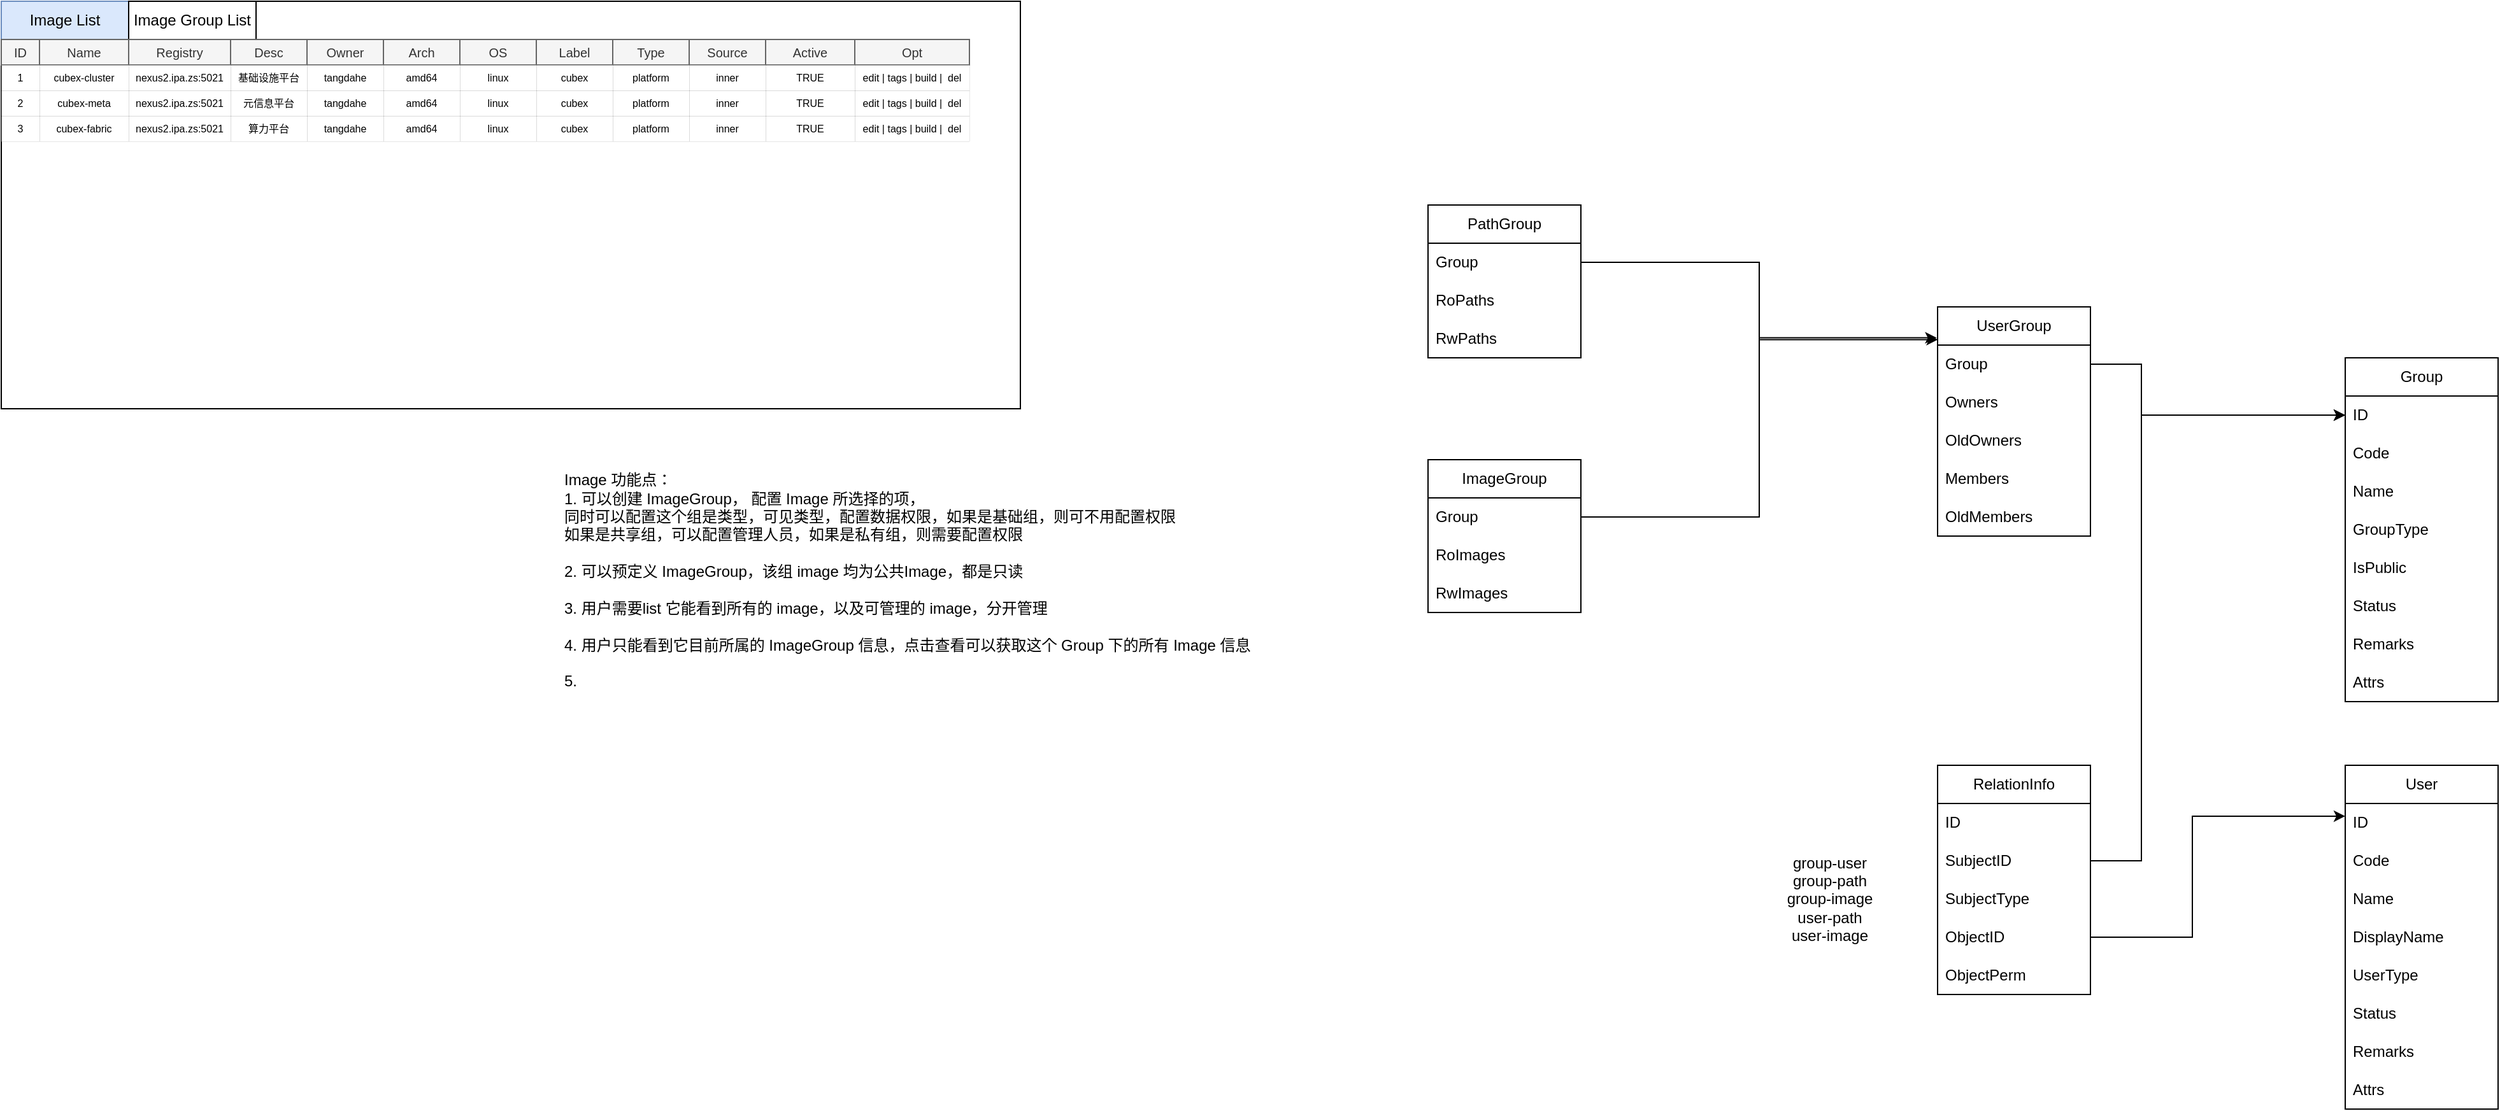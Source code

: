 <mxfile version="26.2.13">
  <diagram name="第 1 页" id="2D1KnvRfuje3hYElopcw">
    <mxGraphModel dx="1812" dy="541" grid="1" gridSize="10" guides="1" tooltips="1" connect="1" arrows="1" fold="1" page="1" pageScale="1" pageWidth="827" pageHeight="1169" math="0" shadow="0">
      <root>
        <mxCell id="0" />
        <mxCell id="1" parent="0" />
        <mxCell id="u_VPmIJtdGROKIeChcOp-2" value="Group" style="swimlane;fontStyle=0;childLayout=stackLayout;horizontal=1;startSize=30;horizontalStack=0;resizeParent=1;resizeParentMax=0;resizeLast=0;collapsible=1;marginBottom=0;whiteSpace=wrap;html=1;" vertex="1" parent="1">
          <mxGeometry x="1080" y="360" width="120" height="270" as="geometry" />
        </mxCell>
        <mxCell id="u_VPmIJtdGROKIeChcOp-3" value="ID" style="text;strokeColor=none;fillColor=none;align=left;verticalAlign=middle;spacingLeft=4;spacingRight=4;overflow=hidden;points=[[0,0.5],[1,0.5]];portConstraint=eastwest;rotatable=0;whiteSpace=wrap;html=1;" vertex="1" parent="u_VPmIJtdGROKIeChcOp-2">
          <mxGeometry y="30" width="120" height="30" as="geometry" />
        </mxCell>
        <mxCell id="u_VPmIJtdGROKIeChcOp-4" value="Code" style="text;strokeColor=none;fillColor=none;align=left;verticalAlign=middle;spacingLeft=4;spacingRight=4;overflow=hidden;points=[[0,0.5],[1,0.5]];portConstraint=eastwest;rotatable=0;whiteSpace=wrap;html=1;" vertex="1" parent="u_VPmIJtdGROKIeChcOp-2">
          <mxGeometry y="60" width="120" height="30" as="geometry" />
        </mxCell>
        <mxCell id="u_VPmIJtdGROKIeChcOp-5" value="Name" style="text;strokeColor=none;fillColor=none;align=left;verticalAlign=middle;spacingLeft=4;spacingRight=4;overflow=hidden;points=[[0,0.5],[1,0.5]];portConstraint=eastwest;rotatable=0;whiteSpace=wrap;html=1;" vertex="1" parent="u_VPmIJtdGROKIeChcOp-2">
          <mxGeometry y="90" width="120" height="30" as="geometry" />
        </mxCell>
        <mxCell id="u_VPmIJtdGROKIeChcOp-8" value="GroupType" style="text;strokeColor=none;fillColor=none;align=left;verticalAlign=middle;spacingLeft=4;spacingRight=4;overflow=hidden;points=[[0,0.5],[1,0.5]];portConstraint=eastwest;rotatable=0;whiteSpace=wrap;html=1;" vertex="1" parent="u_VPmIJtdGROKIeChcOp-2">
          <mxGeometry y="120" width="120" height="30" as="geometry" />
        </mxCell>
        <mxCell id="u_VPmIJtdGROKIeChcOp-24" value="IsPublic" style="text;strokeColor=none;fillColor=none;align=left;verticalAlign=middle;spacingLeft=4;spacingRight=4;overflow=hidden;points=[[0,0.5],[1,0.5]];portConstraint=eastwest;rotatable=0;whiteSpace=wrap;html=1;" vertex="1" parent="u_VPmIJtdGROKIeChcOp-2">
          <mxGeometry y="150" width="120" height="30" as="geometry" />
        </mxCell>
        <mxCell id="u_VPmIJtdGROKIeChcOp-7" value="Status" style="text;strokeColor=none;fillColor=none;align=left;verticalAlign=middle;spacingLeft=4;spacingRight=4;overflow=hidden;points=[[0,0.5],[1,0.5]];portConstraint=eastwest;rotatable=0;whiteSpace=wrap;html=1;" vertex="1" parent="u_VPmIJtdGROKIeChcOp-2">
          <mxGeometry y="180" width="120" height="30" as="geometry" />
        </mxCell>
        <mxCell id="u_VPmIJtdGROKIeChcOp-10" value="Remarks" style="text;strokeColor=none;fillColor=none;align=left;verticalAlign=middle;spacingLeft=4;spacingRight=4;overflow=hidden;points=[[0,0.5],[1,0.5]];portConstraint=eastwest;rotatable=0;whiteSpace=wrap;html=1;" vertex="1" parent="u_VPmIJtdGROKIeChcOp-2">
          <mxGeometry y="210" width="120" height="30" as="geometry" />
        </mxCell>
        <mxCell id="u_VPmIJtdGROKIeChcOp-9" value="Attrs" style="text;strokeColor=none;fillColor=none;align=left;verticalAlign=middle;spacingLeft=4;spacingRight=4;overflow=hidden;points=[[0,0.5],[1,0.5]];portConstraint=eastwest;rotatable=0;whiteSpace=wrap;html=1;" vertex="1" parent="u_VPmIJtdGROKIeChcOp-2">
          <mxGeometry y="240" width="120" height="30" as="geometry" />
        </mxCell>
        <mxCell id="u_VPmIJtdGROKIeChcOp-11" value="UserGroup" style="swimlane;fontStyle=0;childLayout=stackLayout;horizontal=1;startSize=30;horizontalStack=0;resizeParent=1;resizeParentMax=0;resizeLast=0;collapsible=1;marginBottom=0;whiteSpace=wrap;html=1;" vertex="1" parent="1">
          <mxGeometry x="760" y="320" width="120" height="180" as="geometry" />
        </mxCell>
        <mxCell id="u_VPmIJtdGROKIeChcOp-12" value="Group" style="text;strokeColor=none;fillColor=none;align=left;verticalAlign=middle;spacingLeft=4;spacingRight=4;overflow=hidden;points=[[0,0.5],[1,0.5]];portConstraint=eastwest;rotatable=0;whiteSpace=wrap;html=1;" vertex="1" parent="u_VPmIJtdGROKIeChcOp-11">
          <mxGeometry y="30" width="120" height="30" as="geometry" />
        </mxCell>
        <mxCell id="u_VPmIJtdGROKIeChcOp-13" value="Owners" style="text;strokeColor=none;fillColor=none;align=left;verticalAlign=middle;spacingLeft=4;spacingRight=4;overflow=hidden;points=[[0,0.5],[1,0.5]];portConstraint=eastwest;rotatable=0;whiteSpace=wrap;html=1;" vertex="1" parent="u_VPmIJtdGROKIeChcOp-11">
          <mxGeometry y="60" width="120" height="30" as="geometry" />
        </mxCell>
        <mxCell id="u_VPmIJtdGROKIeChcOp-27" value="OldOwners" style="text;strokeColor=none;fillColor=none;align=left;verticalAlign=middle;spacingLeft=4;spacingRight=4;overflow=hidden;points=[[0,0.5],[1,0.5]];portConstraint=eastwest;rotatable=0;whiteSpace=wrap;html=1;" vertex="1" parent="u_VPmIJtdGROKIeChcOp-11">
          <mxGeometry y="90" width="120" height="30" as="geometry" />
        </mxCell>
        <mxCell id="u_VPmIJtdGROKIeChcOp-14" value="Members" style="text;strokeColor=none;fillColor=none;align=left;verticalAlign=middle;spacingLeft=4;spacingRight=4;overflow=hidden;points=[[0,0.5],[1,0.5]];portConstraint=eastwest;rotatable=0;whiteSpace=wrap;html=1;" vertex="1" parent="u_VPmIJtdGROKIeChcOp-11">
          <mxGeometry y="120" width="120" height="30" as="geometry" />
        </mxCell>
        <mxCell id="u_VPmIJtdGROKIeChcOp-28" value="OldMembers" style="text;strokeColor=none;fillColor=none;align=left;verticalAlign=middle;spacingLeft=4;spacingRight=4;overflow=hidden;points=[[0,0.5],[1,0.5]];portConstraint=eastwest;rotatable=0;whiteSpace=wrap;html=1;" vertex="1" parent="u_VPmIJtdGROKIeChcOp-11">
          <mxGeometry y="150" width="120" height="30" as="geometry" />
        </mxCell>
        <mxCell id="u_VPmIJtdGROKIeChcOp-16" value="PathGroup" style="swimlane;fontStyle=0;childLayout=stackLayout;horizontal=1;startSize=30;horizontalStack=0;resizeParent=1;resizeParentMax=0;resizeLast=0;collapsible=1;marginBottom=0;whiteSpace=wrap;html=1;" vertex="1" parent="1">
          <mxGeometry x="360" y="240" width="120" height="120" as="geometry" />
        </mxCell>
        <mxCell id="u_VPmIJtdGROKIeChcOp-17" value="Group" style="text;strokeColor=none;fillColor=none;align=left;verticalAlign=middle;spacingLeft=4;spacingRight=4;overflow=hidden;points=[[0,0.5],[1,0.5]];portConstraint=eastwest;rotatable=0;whiteSpace=wrap;html=1;" vertex="1" parent="u_VPmIJtdGROKIeChcOp-16">
          <mxGeometry y="30" width="120" height="30" as="geometry" />
        </mxCell>
        <mxCell id="u_VPmIJtdGROKIeChcOp-18" value="RoPaths" style="text;strokeColor=none;fillColor=none;align=left;verticalAlign=middle;spacingLeft=4;spacingRight=4;overflow=hidden;points=[[0,0.5],[1,0.5]];portConstraint=eastwest;rotatable=0;whiteSpace=wrap;html=1;" vertex="1" parent="u_VPmIJtdGROKIeChcOp-16">
          <mxGeometry y="60" width="120" height="30" as="geometry" />
        </mxCell>
        <mxCell id="u_VPmIJtdGROKIeChcOp-19" value="RwPaths" style="text;strokeColor=none;fillColor=none;align=left;verticalAlign=middle;spacingLeft=4;spacingRight=4;overflow=hidden;points=[[0,0.5],[1,0.5]];portConstraint=eastwest;rotatable=0;whiteSpace=wrap;html=1;" vertex="1" parent="u_VPmIJtdGROKIeChcOp-16">
          <mxGeometry y="90" width="120" height="30" as="geometry" />
        </mxCell>
        <mxCell id="u_VPmIJtdGROKIeChcOp-20" value="ImageGroup" style="swimlane;fontStyle=0;childLayout=stackLayout;horizontal=1;startSize=30;horizontalStack=0;resizeParent=1;resizeParentMax=0;resizeLast=0;collapsible=1;marginBottom=0;whiteSpace=wrap;html=1;" vertex="1" parent="1">
          <mxGeometry x="360" y="440" width="120" height="120" as="geometry" />
        </mxCell>
        <mxCell id="u_VPmIJtdGROKIeChcOp-21" value="Group" style="text;strokeColor=none;fillColor=none;align=left;verticalAlign=middle;spacingLeft=4;spacingRight=4;overflow=hidden;points=[[0,0.5],[1,0.5]];portConstraint=eastwest;rotatable=0;whiteSpace=wrap;html=1;" vertex="1" parent="u_VPmIJtdGROKIeChcOp-20">
          <mxGeometry y="30" width="120" height="30" as="geometry" />
        </mxCell>
        <mxCell id="u_VPmIJtdGROKIeChcOp-22" value="RoImages" style="text;strokeColor=none;fillColor=none;align=left;verticalAlign=middle;spacingLeft=4;spacingRight=4;overflow=hidden;points=[[0,0.5],[1,0.5]];portConstraint=eastwest;rotatable=0;whiteSpace=wrap;html=1;" vertex="1" parent="u_VPmIJtdGROKIeChcOp-20">
          <mxGeometry y="60" width="120" height="30" as="geometry" />
        </mxCell>
        <mxCell id="u_VPmIJtdGROKIeChcOp-23" value="RwImages" style="text;strokeColor=none;fillColor=none;align=left;verticalAlign=middle;spacingLeft=4;spacingRight=4;overflow=hidden;points=[[0,0.5],[1,0.5]];portConstraint=eastwest;rotatable=0;whiteSpace=wrap;html=1;" vertex="1" parent="u_VPmIJtdGROKIeChcOp-20">
          <mxGeometry y="90" width="120" height="30" as="geometry" />
        </mxCell>
        <mxCell id="u_VPmIJtdGROKIeChcOp-25" style="edgeStyle=orthogonalEdgeStyle;rounded=0;orthogonalLoop=1;jettySize=auto;html=1;entryX=0.002;entryY=0.143;entryDx=0;entryDy=0;entryPerimeter=0;" edge="1" parent="1" source="u_VPmIJtdGROKIeChcOp-17" target="u_VPmIJtdGROKIeChcOp-11">
          <mxGeometry relative="1" as="geometry" />
        </mxCell>
        <mxCell id="u_VPmIJtdGROKIeChcOp-26" style="edgeStyle=orthogonalEdgeStyle;rounded=0;orthogonalLoop=1;jettySize=auto;html=1;entryX=-0.006;entryY=0.135;entryDx=0;entryDy=0;entryPerimeter=0;" edge="1" parent="1" source="u_VPmIJtdGROKIeChcOp-21" target="u_VPmIJtdGROKIeChcOp-11">
          <mxGeometry relative="1" as="geometry" />
        </mxCell>
        <mxCell id="u_VPmIJtdGROKIeChcOp-29" value="User" style="swimlane;fontStyle=0;childLayout=stackLayout;horizontal=1;startSize=30;horizontalStack=0;resizeParent=1;resizeParentMax=0;resizeLast=0;collapsible=1;marginBottom=0;whiteSpace=wrap;html=1;" vertex="1" parent="1">
          <mxGeometry x="1080" y="680" width="120" height="270" as="geometry" />
        </mxCell>
        <mxCell id="u_VPmIJtdGROKIeChcOp-30" value="ID" style="text;strokeColor=none;fillColor=none;align=left;verticalAlign=middle;spacingLeft=4;spacingRight=4;overflow=hidden;points=[[0,0.5],[1,0.5]];portConstraint=eastwest;rotatable=0;whiteSpace=wrap;html=1;" vertex="1" parent="u_VPmIJtdGROKIeChcOp-29">
          <mxGeometry y="30" width="120" height="30" as="geometry" />
        </mxCell>
        <mxCell id="u_VPmIJtdGROKIeChcOp-31" value="Code" style="text;strokeColor=none;fillColor=none;align=left;verticalAlign=middle;spacingLeft=4;spacingRight=4;overflow=hidden;points=[[0,0.5],[1,0.5]];portConstraint=eastwest;rotatable=0;whiteSpace=wrap;html=1;" vertex="1" parent="u_VPmIJtdGROKIeChcOp-29">
          <mxGeometry y="60" width="120" height="30" as="geometry" />
        </mxCell>
        <mxCell id="u_VPmIJtdGROKIeChcOp-32" value="Name" style="text;strokeColor=none;fillColor=none;align=left;verticalAlign=middle;spacingLeft=4;spacingRight=4;overflow=hidden;points=[[0,0.5],[1,0.5]];portConstraint=eastwest;rotatable=0;whiteSpace=wrap;html=1;" vertex="1" parent="u_VPmIJtdGROKIeChcOp-29">
          <mxGeometry y="90" width="120" height="30" as="geometry" />
        </mxCell>
        <mxCell id="u_VPmIJtdGROKIeChcOp-33" value="DisplayName" style="text;strokeColor=none;fillColor=none;align=left;verticalAlign=middle;spacingLeft=4;spacingRight=4;overflow=hidden;points=[[0,0.5],[1,0.5]];portConstraint=eastwest;rotatable=0;whiteSpace=wrap;html=1;" vertex="1" parent="u_VPmIJtdGROKIeChcOp-29">
          <mxGeometry y="120" width="120" height="30" as="geometry" />
        </mxCell>
        <mxCell id="u_VPmIJtdGROKIeChcOp-34" value="UserType" style="text;strokeColor=none;fillColor=none;align=left;verticalAlign=middle;spacingLeft=4;spacingRight=4;overflow=hidden;points=[[0,0.5],[1,0.5]];portConstraint=eastwest;rotatable=0;whiteSpace=wrap;html=1;" vertex="1" parent="u_VPmIJtdGROKIeChcOp-29">
          <mxGeometry y="150" width="120" height="30" as="geometry" />
        </mxCell>
        <mxCell id="u_VPmIJtdGROKIeChcOp-35" value="Status" style="text;strokeColor=none;fillColor=none;align=left;verticalAlign=middle;spacingLeft=4;spacingRight=4;overflow=hidden;points=[[0,0.5],[1,0.5]];portConstraint=eastwest;rotatable=0;whiteSpace=wrap;html=1;" vertex="1" parent="u_VPmIJtdGROKIeChcOp-29">
          <mxGeometry y="180" width="120" height="30" as="geometry" />
        </mxCell>
        <mxCell id="u_VPmIJtdGROKIeChcOp-36" value="Remarks" style="text;strokeColor=none;fillColor=none;align=left;verticalAlign=middle;spacingLeft=4;spacingRight=4;overflow=hidden;points=[[0,0.5],[1,0.5]];portConstraint=eastwest;rotatable=0;whiteSpace=wrap;html=1;" vertex="1" parent="u_VPmIJtdGROKIeChcOp-29">
          <mxGeometry y="210" width="120" height="30" as="geometry" />
        </mxCell>
        <mxCell id="u_VPmIJtdGROKIeChcOp-37" value="Attrs" style="text;strokeColor=none;fillColor=none;align=left;verticalAlign=middle;spacingLeft=4;spacingRight=4;overflow=hidden;points=[[0,0.5],[1,0.5]];portConstraint=eastwest;rotatable=0;whiteSpace=wrap;html=1;" vertex="1" parent="u_VPmIJtdGROKIeChcOp-29">
          <mxGeometry y="240" width="120" height="30" as="geometry" />
        </mxCell>
        <mxCell id="u_VPmIJtdGROKIeChcOp-38" value="RelationInfo" style="swimlane;fontStyle=0;childLayout=stackLayout;horizontal=1;startSize=30;horizontalStack=0;resizeParent=1;resizeParentMax=0;resizeLast=0;collapsible=1;marginBottom=0;whiteSpace=wrap;html=1;" vertex="1" parent="1">
          <mxGeometry x="760" y="680" width="120" height="180" as="geometry" />
        </mxCell>
        <mxCell id="u_VPmIJtdGROKIeChcOp-39" value="ID" style="text;strokeColor=none;fillColor=none;align=left;verticalAlign=middle;spacingLeft=4;spacingRight=4;overflow=hidden;points=[[0,0.5],[1,0.5]];portConstraint=eastwest;rotatable=0;whiteSpace=wrap;html=1;" vertex="1" parent="u_VPmIJtdGROKIeChcOp-38">
          <mxGeometry y="30" width="120" height="30" as="geometry" />
        </mxCell>
        <mxCell id="u_VPmIJtdGROKIeChcOp-40" value="SubjectID" style="text;strokeColor=none;fillColor=none;align=left;verticalAlign=middle;spacingLeft=4;spacingRight=4;overflow=hidden;points=[[0,0.5],[1,0.5]];portConstraint=eastwest;rotatable=0;whiteSpace=wrap;html=1;" vertex="1" parent="u_VPmIJtdGROKIeChcOp-38">
          <mxGeometry y="60" width="120" height="30" as="geometry" />
        </mxCell>
        <mxCell id="u_VPmIJtdGROKIeChcOp-41" value="SubjectType" style="text;strokeColor=none;fillColor=none;align=left;verticalAlign=middle;spacingLeft=4;spacingRight=4;overflow=hidden;points=[[0,0.5],[1,0.5]];portConstraint=eastwest;rotatable=0;whiteSpace=wrap;html=1;" vertex="1" parent="u_VPmIJtdGROKIeChcOp-38">
          <mxGeometry y="90" width="120" height="30" as="geometry" />
        </mxCell>
        <mxCell id="u_VPmIJtdGROKIeChcOp-42" value="ObjectID" style="text;strokeColor=none;fillColor=none;align=left;verticalAlign=middle;spacingLeft=4;spacingRight=4;overflow=hidden;points=[[0,0.5],[1,0.5]];portConstraint=eastwest;rotatable=0;whiteSpace=wrap;html=1;" vertex="1" parent="u_VPmIJtdGROKIeChcOp-38">
          <mxGeometry y="120" width="120" height="30" as="geometry" />
        </mxCell>
        <mxCell id="u_VPmIJtdGROKIeChcOp-43" value="ObjectPerm" style="text;strokeColor=none;fillColor=none;align=left;verticalAlign=middle;spacingLeft=4;spacingRight=4;overflow=hidden;points=[[0,0.5],[1,0.5]];portConstraint=eastwest;rotatable=0;whiteSpace=wrap;html=1;" vertex="1" parent="u_VPmIJtdGROKIeChcOp-38">
          <mxGeometry y="150" width="120" height="30" as="geometry" />
        </mxCell>
        <mxCell id="u_VPmIJtdGROKIeChcOp-44" value="group-user&lt;div&gt;group-path&lt;/div&gt;&lt;div&gt;group-image&lt;div&gt;user-path&lt;/div&gt;&lt;/div&gt;&lt;div&gt;user-image&lt;/div&gt;" style="text;html=1;align=center;verticalAlign=middle;resizable=0;points=[];autosize=1;strokeColor=none;fillColor=none;" vertex="1" parent="1">
          <mxGeometry x="630" y="740" width="90" height="90" as="geometry" />
        </mxCell>
        <mxCell id="u_VPmIJtdGROKIeChcOp-46" style="edgeStyle=orthogonalEdgeStyle;rounded=0;orthogonalLoop=1;jettySize=auto;html=1;entryX=0;entryY=0.5;entryDx=0;entryDy=0;" edge="1" parent="1" source="u_VPmIJtdGROKIeChcOp-40" target="u_VPmIJtdGROKIeChcOp-3">
          <mxGeometry relative="1" as="geometry">
            <Array as="points">
              <mxPoint x="920" y="755" />
              <mxPoint x="920" y="405" />
            </Array>
          </mxGeometry>
        </mxCell>
        <mxCell id="u_VPmIJtdGROKIeChcOp-47" style="edgeStyle=orthogonalEdgeStyle;rounded=0;orthogonalLoop=1;jettySize=auto;html=1;entryX=0;entryY=0.333;entryDx=0;entryDy=0;entryPerimeter=0;" edge="1" parent="1" source="u_VPmIJtdGROKIeChcOp-42" target="u_VPmIJtdGROKIeChcOp-30">
          <mxGeometry relative="1" as="geometry">
            <Array as="points">
              <mxPoint x="960" y="815" />
              <mxPoint x="960" y="720" />
            </Array>
          </mxGeometry>
        </mxCell>
        <mxCell id="u_VPmIJtdGROKIeChcOp-48" style="edgeStyle=orthogonalEdgeStyle;rounded=0;orthogonalLoop=1;jettySize=auto;html=1;entryX=0;entryY=0.5;entryDx=0;entryDy=0;" edge="1" parent="1" source="u_VPmIJtdGROKIeChcOp-12" target="u_VPmIJtdGROKIeChcOp-3">
          <mxGeometry relative="1" as="geometry">
            <Array as="points">
              <mxPoint x="920" y="365" />
              <mxPoint x="920" y="405" />
            </Array>
          </mxGeometry>
        </mxCell>
        <mxCell id="u_VPmIJtdGROKIeChcOp-49" value="Image 功能点：&lt;br&gt;1. 可以创建 ImageGroup， 配置 Image 所选择的项，&lt;br&gt;同时可以配置这个组是类型，可见类型，配置数据权限，如果是基础组，则可不用配置权限&lt;br&gt;如果是共享组，可以配置管理人员，如果是私有组，则需要配置权限&lt;br&gt;&lt;br&gt;2. 可以预定义 ImageGroup，该组 image 均为公共Image，都是只读&lt;br&gt;&lt;br&gt;3. 用户需要list 它能看到所有的 image，以及可管理的 image，分开管理&lt;div&gt;&lt;br&gt;&lt;/div&gt;&lt;div&gt;4. 用户只能看到它目前所属的 ImageGroup 信息，点击查看可以获取这个 Group 下的所有 Image 信息&lt;br&gt;&lt;br&gt;5.&amp;nbsp;&lt;/div&gt;" style="text;html=1;align=left;verticalAlign=middle;resizable=0;points=[];autosize=1;strokeColor=none;fillColor=none;" vertex="1" parent="1">
          <mxGeometry x="-320" y="440" width="560" height="190" as="geometry" />
        </mxCell>
        <mxCell id="u_VPmIJtdGROKIeChcOp-50" value="" style="rounded=0;whiteSpace=wrap;html=1;" vertex="1" parent="1">
          <mxGeometry x="-760" y="80" width="800" height="320" as="geometry" />
        </mxCell>
        <mxCell id="u_VPmIJtdGROKIeChcOp-51" value="Image List" style="rounded=0;whiteSpace=wrap;html=1;fillColor=#dae8fc;strokeColor=#6c8ebf;" vertex="1" parent="1">
          <mxGeometry x="-760" y="80" width="100" height="30" as="geometry" />
        </mxCell>
        <mxCell id="u_VPmIJtdGROKIeChcOp-52" value="Image Group List" style="rounded=0;whiteSpace=wrap;html=1;" vertex="1" parent="1">
          <mxGeometry x="-660" y="80" width="100" height="30" as="geometry" />
        </mxCell>
        <mxCell id="u_VPmIJtdGROKIeChcOp-75" value="Opt" style="rounded=0;whiteSpace=wrap;html=1;fontSize=10;fillColor=#f5f5f5;strokeColor=#666666;fontColor=#333333;" vertex="1" parent="1">
          <mxGeometry x="-90" y="110" width="90" height="20" as="geometry" />
        </mxCell>
        <mxCell id="u_VPmIJtdGROKIeChcOp-91" value="edit | tags | build |&amp;nbsp; del" style="rounded=0;whiteSpace=wrap;html=1;fontSize=8;container=0;strokeWidth=0;" vertex="1" parent="1">
          <mxGeometry x="-90" y="130" width="90" height="20" as="geometry" />
        </mxCell>
        <mxCell id="u_VPmIJtdGROKIeChcOp-53" value="ID" style="rounded=0;whiteSpace=wrap;html=1;fontSize=10;fillColor=#f5f5f5;strokeColor=#666666;fontColor=#333333;" vertex="1" parent="1">
          <mxGeometry x="-760" y="110" width="30" height="20" as="geometry" />
        </mxCell>
        <mxCell id="u_VPmIJtdGROKIeChcOp-54" value="Name" style="rounded=0;whiteSpace=wrap;html=1;fontSize=10;fillColor=#f5f5f5;strokeColor=#666666;fontColor=#333333;" vertex="1" parent="1">
          <mxGeometry x="-730" y="110" width="70" height="20" as="geometry" />
        </mxCell>
        <mxCell id="u_VPmIJtdGROKIeChcOp-55" value="Registry" style="rounded=0;whiteSpace=wrap;html=1;fontSize=10;fillColor=#f5f5f5;strokeColor=#666666;fontColor=#333333;" vertex="1" parent="1">
          <mxGeometry x="-660" y="110" width="80" height="20" as="geometry" />
        </mxCell>
        <mxCell id="u_VPmIJtdGROKIeChcOp-56" value="Desc" style="rounded=0;whiteSpace=wrap;html=1;fontSize=10;fillColor=#f5f5f5;strokeColor=#666666;fontColor=#333333;" vertex="1" parent="1">
          <mxGeometry x="-580" y="110" width="60.0" height="20" as="geometry" />
        </mxCell>
        <mxCell id="u_VPmIJtdGROKIeChcOp-57" value="Owner" style="rounded=0;whiteSpace=wrap;html=1;fontSize=10;fillColor=#f5f5f5;strokeColor=#666666;fontColor=#333333;" vertex="1" parent="1">
          <mxGeometry x="-520" y="110" width="60.0" height="20" as="geometry" />
        </mxCell>
        <mxCell id="u_VPmIJtdGROKIeChcOp-58" value="Arch" style="rounded=0;whiteSpace=wrap;html=1;fontSize=10;fillColor=#f5f5f5;strokeColor=#666666;fontColor=#333333;" vertex="1" parent="1">
          <mxGeometry x="-460" y="110" width="60.0" height="20" as="geometry" />
        </mxCell>
        <mxCell id="u_VPmIJtdGROKIeChcOp-59" value="OS" style="rounded=0;whiteSpace=wrap;html=1;fontSize=10;fillColor=#f5f5f5;strokeColor=#666666;fontColor=#333333;" vertex="1" parent="1">
          <mxGeometry x="-400" y="110" width="60.0" height="20" as="geometry" />
        </mxCell>
        <mxCell id="u_VPmIJtdGROKIeChcOp-60" value="Label" style="rounded=0;whiteSpace=wrap;html=1;fontSize=10;fillColor=#f5f5f5;strokeColor=#666666;fontColor=#333333;" vertex="1" parent="1">
          <mxGeometry x="-340" y="110" width="60.0" height="20" as="geometry" />
        </mxCell>
        <mxCell id="u_VPmIJtdGROKIeChcOp-72" value="Type" style="rounded=0;whiteSpace=wrap;html=1;fontSize=10;fillColor=#f5f5f5;strokeColor=#666666;fontColor=#333333;" vertex="1" parent="1">
          <mxGeometry x="-280.0" y="110" width="60.0" height="20" as="geometry" />
        </mxCell>
        <mxCell id="u_VPmIJtdGROKIeChcOp-73" value="Source" style="rounded=0;whiteSpace=wrap;html=1;fontSize=10;fillColor=#f5f5f5;strokeColor=#666666;fontColor=#333333;" vertex="1" parent="1">
          <mxGeometry x="-220.0" y="110" width="60.0" height="20" as="geometry" />
        </mxCell>
        <mxCell id="u_VPmIJtdGROKIeChcOp-74" value="Active" style="rounded=0;whiteSpace=wrap;html=1;fontSize=10;fillColor=#f5f5f5;strokeColor=#666666;fontColor=#333333;" vertex="1" parent="1">
          <mxGeometry x="-160.0" y="110" width="70.0" height="20" as="geometry" />
        </mxCell>
        <mxCell id="u_VPmIJtdGROKIeChcOp-78" value="1" style="rounded=0;whiteSpace=wrap;html=1;fontSize=8;container=0;strokeWidth=0;" vertex="1" parent="1">
          <mxGeometry x="-760" y="130" width="30" height="20" as="geometry" />
        </mxCell>
        <mxCell id="u_VPmIJtdGROKIeChcOp-79" value="cubex-cluster" style="rounded=0;whiteSpace=wrap;html=1;fontSize=8;container=0;strokeWidth=0;" vertex="1" parent="1">
          <mxGeometry x="-730" y="130" width="70" height="20" as="geometry" />
        </mxCell>
        <mxCell id="u_VPmIJtdGROKIeChcOp-80" value="nexus2.ipa.zs:5021" style="rounded=0;whiteSpace=wrap;html=1;fontSize=8;container=0;strokeWidth=0;" vertex="1" parent="1">
          <mxGeometry x="-660" y="130" width="80" height="20" as="geometry" />
        </mxCell>
        <mxCell id="u_VPmIJtdGROKIeChcOp-82" value="基础设施平台" style="rounded=0;whiteSpace=wrap;html=1;fontSize=8;container=0;strokeWidth=0;" vertex="1" parent="1">
          <mxGeometry x="-580" y="130" width="60" height="20" as="geometry" />
        </mxCell>
        <mxCell id="u_VPmIJtdGROKIeChcOp-83" value="tangdahe" style="rounded=0;whiteSpace=wrap;html=1;fontSize=8;container=0;strokeWidth=0;" vertex="1" parent="1">
          <mxGeometry x="-520" y="130" width="60" height="20" as="geometry" />
        </mxCell>
        <mxCell id="u_VPmIJtdGROKIeChcOp-84" value="amd64" style="rounded=0;whiteSpace=wrap;html=1;fontSize=8;container=0;strokeWidth=0;" vertex="1" parent="1">
          <mxGeometry x="-460" y="130" width="60" height="20" as="geometry" />
        </mxCell>
        <mxCell id="u_VPmIJtdGROKIeChcOp-85" value="linux" style="rounded=0;whiteSpace=wrap;html=1;fontSize=8;container=0;strokeWidth=0;" vertex="1" parent="1">
          <mxGeometry x="-400" y="130" width="60" height="20" as="geometry" />
        </mxCell>
        <mxCell id="u_VPmIJtdGROKIeChcOp-86" value="cubex" style="rounded=0;whiteSpace=wrap;html=1;fontSize=8;container=0;strokeWidth=0;" vertex="1" parent="1">
          <mxGeometry x="-340" y="130" width="60" height="20" as="geometry" />
        </mxCell>
        <mxCell id="u_VPmIJtdGROKIeChcOp-88" value="platform" style="rounded=0;whiteSpace=wrap;html=1;fontSize=8;container=0;strokeWidth=0;" vertex="1" parent="1">
          <mxGeometry x="-280" y="130" width="60" height="20" as="geometry" />
        </mxCell>
        <mxCell id="u_VPmIJtdGROKIeChcOp-89" value="inner" style="rounded=0;whiteSpace=wrap;html=1;fontSize=8;container=0;strokeWidth=0;" vertex="1" parent="1">
          <mxGeometry x="-220" y="130" width="60" height="20" as="geometry" />
        </mxCell>
        <mxCell id="u_VPmIJtdGROKIeChcOp-90" value="TRUE" style="rounded=0;whiteSpace=wrap;html=1;fontSize=8;container=0;strokeWidth=0;" vertex="1" parent="1">
          <mxGeometry x="-160" y="130" width="70" height="20" as="geometry" />
        </mxCell>
        <mxCell id="u_VPmIJtdGROKIeChcOp-93" value="2" style="rounded=0;whiteSpace=wrap;html=1;fontSize=8;container=0;strokeWidth=0;" vertex="1" parent="1">
          <mxGeometry x="-760" y="150" width="30" height="20" as="geometry" />
        </mxCell>
        <mxCell id="u_VPmIJtdGROKIeChcOp-94" value="cubex-meta" style="rounded=0;whiteSpace=wrap;html=1;fontSize=8;container=0;strokeWidth=0;" vertex="1" parent="1">
          <mxGeometry x="-730" y="150" width="70" height="20" as="geometry" />
        </mxCell>
        <mxCell id="u_VPmIJtdGROKIeChcOp-95" value="nexus2.ipa.zs:5021" style="rounded=0;whiteSpace=wrap;html=1;fontSize=8;container=0;strokeWidth=0;" vertex="1" parent="1">
          <mxGeometry x="-660" y="150" width="80" height="20" as="geometry" />
        </mxCell>
        <mxCell id="u_VPmIJtdGROKIeChcOp-97" value="元信息平台" style="rounded=0;whiteSpace=wrap;html=1;fontSize=8;container=0;strokeWidth=0;" vertex="1" parent="1">
          <mxGeometry x="-580" y="150" width="60" height="20" as="geometry" />
        </mxCell>
        <mxCell id="u_VPmIJtdGROKIeChcOp-98" value="tangdahe" style="rounded=0;whiteSpace=wrap;html=1;fontSize=8;container=0;strokeWidth=0;" vertex="1" parent="1">
          <mxGeometry x="-520" y="150" width="60" height="20" as="geometry" />
        </mxCell>
        <mxCell id="u_VPmIJtdGROKIeChcOp-99" value="amd64" style="rounded=0;whiteSpace=wrap;html=1;fontSize=8;container=0;strokeWidth=0;" vertex="1" parent="1">
          <mxGeometry x="-460" y="150" width="60" height="20" as="geometry" />
        </mxCell>
        <mxCell id="u_VPmIJtdGROKIeChcOp-100" value="linux" style="rounded=0;whiteSpace=wrap;html=1;fontSize=8;container=0;strokeWidth=0;" vertex="1" parent="1">
          <mxGeometry x="-400" y="150" width="60" height="20" as="geometry" />
        </mxCell>
        <mxCell id="u_VPmIJtdGROKIeChcOp-101" value="cubex" style="rounded=0;whiteSpace=wrap;html=1;fontSize=8;container=0;strokeWidth=0;" vertex="1" parent="1">
          <mxGeometry x="-340" y="150" width="60" height="20" as="geometry" />
        </mxCell>
        <mxCell id="u_VPmIJtdGROKIeChcOp-102" value="platform" style="rounded=0;whiteSpace=wrap;html=1;fontSize=8;container=0;strokeWidth=0;" vertex="1" parent="1">
          <mxGeometry x="-280" y="150" width="60" height="20" as="geometry" />
        </mxCell>
        <mxCell id="u_VPmIJtdGROKIeChcOp-103" value="inner" style="rounded=0;whiteSpace=wrap;html=1;fontSize=8;container=0;strokeWidth=0;" vertex="1" parent="1">
          <mxGeometry x="-220" y="150" width="60" height="20" as="geometry" />
        </mxCell>
        <mxCell id="u_VPmIJtdGROKIeChcOp-104" value="TRUE" style="rounded=0;whiteSpace=wrap;html=1;fontSize=8;container=0;strokeWidth=0;" vertex="1" parent="1">
          <mxGeometry x="-160" y="150" width="70" height="20" as="geometry" />
        </mxCell>
        <mxCell id="u_VPmIJtdGROKIeChcOp-107" value="3" style="rounded=0;whiteSpace=wrap;html=1;fontSize=8;container=0;strokeWidth=0;" vertex="1" parent="1">
          <mxGeometry x="-760" y="170" width="30" height="20" as="geometry" />
        </mxCell>
        <mxCell id="u_VPmIJtdGROKIeChcOp-108" value="cubex-fabric" style="rounded=0;whiteSpace=wrap;html=1;fontSize=8;container=0;strokeWidth=0;" vertex="1" parent="1">
          <mxGeometry x="-730" y="170" width="70" height="20" as="geometry" />
        </mxCell>
        <mxCell id="u_VPmIJtdGROKIeChcOp-109" value="nexus2.ipa.zs:5021" style="rounded=0;whiteSpace=wrap;html=1;fontSize=8;container=0;strokeWidth=0;" vertex="1" parent="1">
          <mxGeometry x="-660" y="170" width="80" height="20" as="geometry" />
        </mxCell>
        <mxCell id="u_VPmIJtdGROKIeChcOp-110" value="算力平台" style="rounded=0;whiteSpace=wrap;html=1;fontSize=8;container=0;strokeWidth=0;" vertex="1" parent="1">
          <mxGeometry x="-580" y="170" width="60" height="20" as="geometry" />
        </mxCell>
        <mxCell id="u_VPmIJtdGROKIeChcOp-111" value="tangdahe" style="rounded=0;whiteSpace=wrap;html=1;fontSize=8;container=0;strokeWidth=0;" vertex="1" parent="1">
          <mxGeometry x="-520" y="170" width="60" height="20" as="geometry" />
        </mxCell>
        <mxCell id="u_VPmIJtdGROKIeChcOp-112" value="amd64" style="rounded=0;whiteSpace=wrap;html=1;fontSize=8;container=0;strokeWidth=0;" vertex="1" parent="1">
          <mxGeometry x="-460" y="170" width="60" height="20" as="geometry" />
        </mxCell>
        <mxCell id="u_VPmIJtdGROKIeChcOp-113" value="linux" style="rounded=0;whiteSpace=wrap;html=1;fontSize=8;container=0;strokeWidth=0;" vertex="1" parent="1">
          <mxGeometry x="-400" y="170" width="60" height="20" as="geometry" />
        </mxCell>
        <mxCell id="u_VPmIJtdGROKIeChcOp-114" value="cubex" style="rounded=0;whiteSpace=wrap;html=1;fontSize=8;container=0;strokeWidth=0;" vertex="1" parent="1">
          <mxGeometry x="-340" y="170" width="60" height="20" as="geometry" />
        </mxCell>
        <mxCell id="u_VPmIJtdGROKIeChcOp-115" value="platform" style="rounded=0;whiteSpace=wrap;html=1;fontSize=8;container=0;strokeWidth=0;" vertex="1" parent="1">
          <mxGeometry x="-280" y="170" width="60" height="20" as="geometry" />
        </mxCell>
        <mxCell id="u_VPmIJtdGROKIeChcOp-116" value="inner" style="rounded=0;whiteSpace=wrap;html=1;fontSize=8;container=0;strokeWidth=0;" vertex="1" parent="1">
          <mxGeometry x="-220" y="170" width="60" height="20" as="geometry" />
        </mxCell>
        <mxCell id="u_VPmIJtdGROKIeChcOp-117" value="TRUE" style="rounded=0;whiteSpace=wrap;html=1;fontSize=8;container=0;strokeWidth=0;" vertex="1" parent="1">
          <mxGeometry x="-160" y="170" width="70" height="20" as="geometry" />
        </mxCell>
        <mxCell id="u_VPmIJtdGROKIeChcOp-118" value="edit | tags | build |&amp;nbsp; del" style="rounded=0;whiteSpace=wrap;html=1;fontSize=8;container=0;strokeWidth=0;" vertex="1" parent="1">
          <mxGeometry x="-90" y="150" width="90" height="20" as="geometry" />
        </mxCell>
        <mxCell id="u_VPmIJtdGROKIeChcOp-119" value="edit | tags | build |&amp;nbsp; del" style="rounded=0;whiteSpace=wrap;html=1;fontSize=8;container=0;strokeWidth=0;" vertex="1" parent="1">
          <mxGeometry x="-90" y="170" width="90" height="20" as="geometry" />
        </mxCell>
      </root>
    </mxGraphModel>
  </diagram>
</mxfile>
